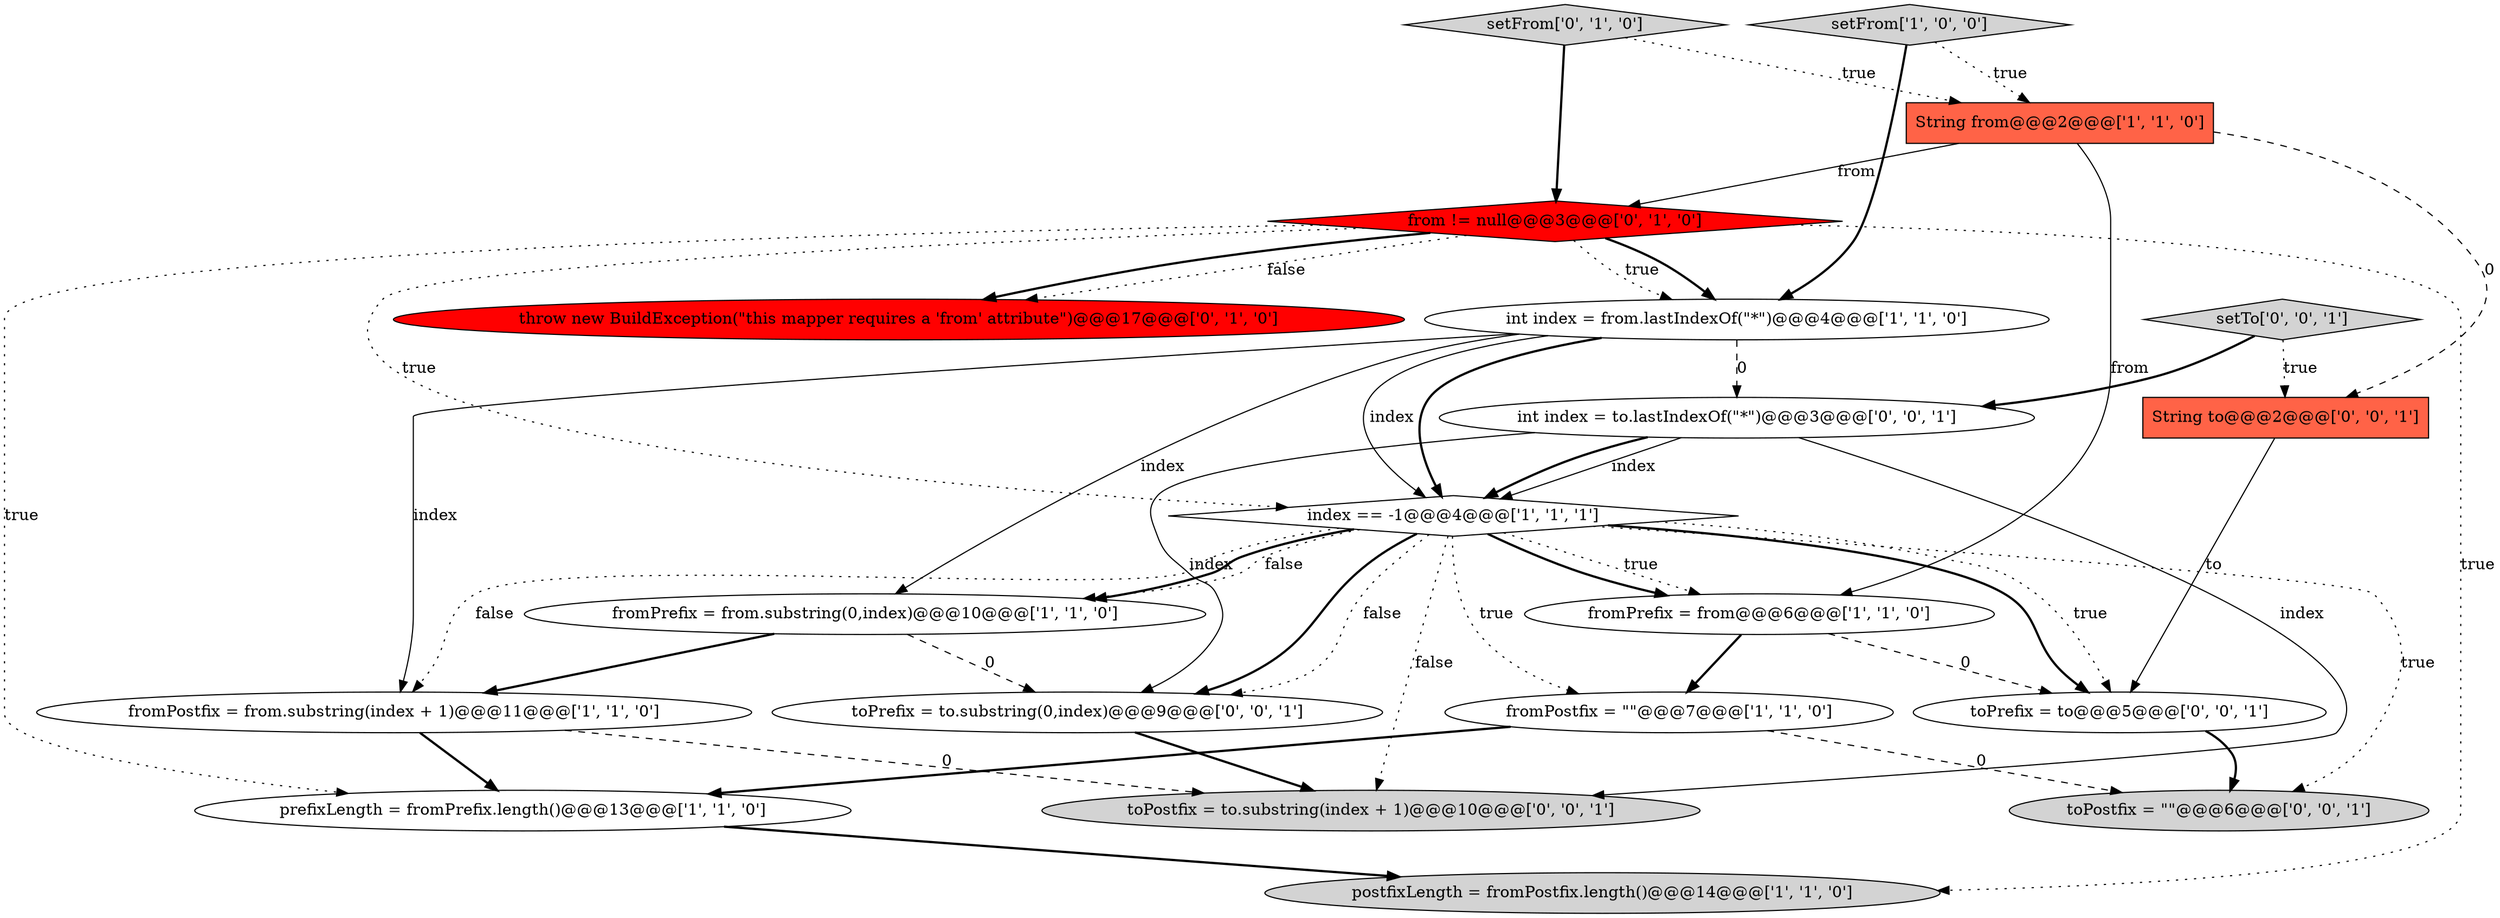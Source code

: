 digraph {
13 [style = filled, label = "toPrefix = to.substring(0,index)@@@9@@@['0', '0', '1']", fillcolor = white, shape = ellipse image = "AAA0AAABBB3BBB"];
5 [style = filled, label = "fromPostfix = from.substring(index + 1)@@@11@@@['1', '1', '0']", fillcolor = white, shape = ellipse image = "AAA0AAABBB1BBB"];
8 [style = filled, label = "setFrom['1', '0', '0']", fillcolor = lightgray, shape = diamond image = "AAA0AAABBB1BBB"];
3 [style = filled, label = "postfixLength = fromPostfix.length()@@@14@@@['1', '1', '0']", fillcolor = lightgray, shape = ellipse image = "AAA0AAABBB1BBB"];
16 [style = filled, label = "toPrefix = to@@@5@@@['0', '0', '1']", fillcolor = white, shape = ellipse image = "AAA0AAABBB3BBB"];
18 [style = filled, label = "setTo['0', '0', '1']", fillcolor = lightgray, shape = diamond image = "AAA0AAABBB3BBB"];
9 [style = filled, label = "prefixLength = fromPrefix.length()@@@13@@@['1', '1', '0']", fillcolor = white, shape = ellipse image = "AAA0AAABBB1BBB"];
11 [style = filled, label = "setFrom['0', '1', '0']", fillcolor = lightgray, shape = diamond image = "AAA0AAABBB2BBB"];
19 [style = filled, label = "toPostfix = \"\"@@@6@@@['0', '0', '1']", fillcolor = lightgray, shape = ellipse image = "AAA0AAABBB3BBB"];
12 [style = filled, label = "throw new BuildException(\"this mapper requires a 'from' attribute\")@@@17@@@['0', '1', '0']", fillcolor = red, shape = ellipse image = "AAA1AAABBB2BBB"];
0 [style = filled, label = "String from@@@2@@@['1', '1', '0']", fillcolor = tomato, shape = box image = "AAA0AAABBB1BBB"];
1 [style = filled, label = "fromPrefix = from.substring(0,index)@@@10@@@['1', '1', '0']", fillcolor = white, shape = ellipse image = "AAA0AAABBB1BBB"];
10 [style = filled, label = "from != null@@@3@@@['0', '1', '0']", fillcolor = red, shape = diamond image = "AAA1AAABBB2BBB"];
2 [style = filled, label = "int index = from.lastIndexOf(\"*\")@@@4@@@['1', '1', '0']", fillcolor = white, shape = ellipse image = "AAA0AAABBB1BBB"];
4 [style = filled, label = "fromPostfix = \"\"@@@7@@@['1', '1', '0']", fillcolor = white, shape = ellipse image = "AAA0AAABBB1BBB"];
14 [style = filled, label = "toPostfix = to.substring(index + 1)@@@10@@@['0', '0', '1']", fillcolor = lightgray, shape = ellipse image = "AAA0AAABBB3BBB"];
15 [style = filled, label = "String to@@@2@@@['0', '0', '1']", fillcolor = tomato, shape = box image = "AAA0AAABBB3BBB"];
6 [style = filled, label = "index == -1@@@4@@@['1', '1', '1']", fillcolor = white, shape = diamond image = "AAA0AAABBB1BBB"];
17 [style = filled, label = "int index = to.lastIndexOf(\"*\")@@@3@@@['0', '0', '1']", fillcolor = white, shape = ellipse image = "AAA0AAABBB3BBB"];
7 [style = filled, label = "fromPrefix = from@@@6@@@['1', '1', '0']", fillcolor = white, shape = ellipse image = "AAA0AAABBB1BBB"];
1->5 [style = bold, label=""];
4->9 [style = bold, label=""];
6->13 [style = dotted, label="false"];
6->5 [style = dotted, label="false"];
10->6 [style = dotted, label="true"];
5->14 [style = dashed, label="0"];
2->5 [style = solid, label="index"];
5->9 [style = bold, label=""];
17->6 [style = solid, label="index"];
17->6 [style = bold, label=""];
2->6 [style = bold, label=""];
7->16 [style = dashed, label="0"];
18->15 [style = dotted, label="true"];
18->17 [style = bold, label=""];
10->3 [style = dotted, label="true"];
0->15 [style = dashed, label="0"];
7->4 [style = bold, label=""];
2->1 [style = solid, label="index"];
16->19 [style = bold, label=""];
2->6 [style = solid, label="index"];
10->9 [style = dotted, label="true"];
2->17 [style = dashed, label="0"];
6->19 [style = dotted, label="true"];
6->14 [style = dotted, label="false"];
17->14 [style = solid, label="index"];
0->10 [style = solid, label="from"];
1->13 [style = dashed, label="0"];
6->1 [style = bold, label=""];
10->12 [style = dotted, label="false"];
6->4 [style = dotted, label="true"];
8->2 [style = bold, label=""];
10->2 [style = dotted, label="true"];
10->12 [style = bold, label=""];
11->10 [style = bold, label=""];
6->16 [style = bold, label=""];
6->13 [style = bold, label=""];
11->0 [style = dotted, label="true"];
0->7 [style = solid, label="from"];
17->13 [style = solid, label="index"];
6->7 [style = dotted, label="true"];
9->3 [style = bold, label=""];
4->19 [style = dashed, label="0"];
10->2 [style = bold, label=""];
8->0 [style = dotted, label="true"];
6->7 [style = bold, label=""];
13->14 [style = bold, label=""];
6->1 [style = dotted, label="false"];
6->16 [style = dotted, label="true"];
15->16 [style = solid, label="to"];
}
